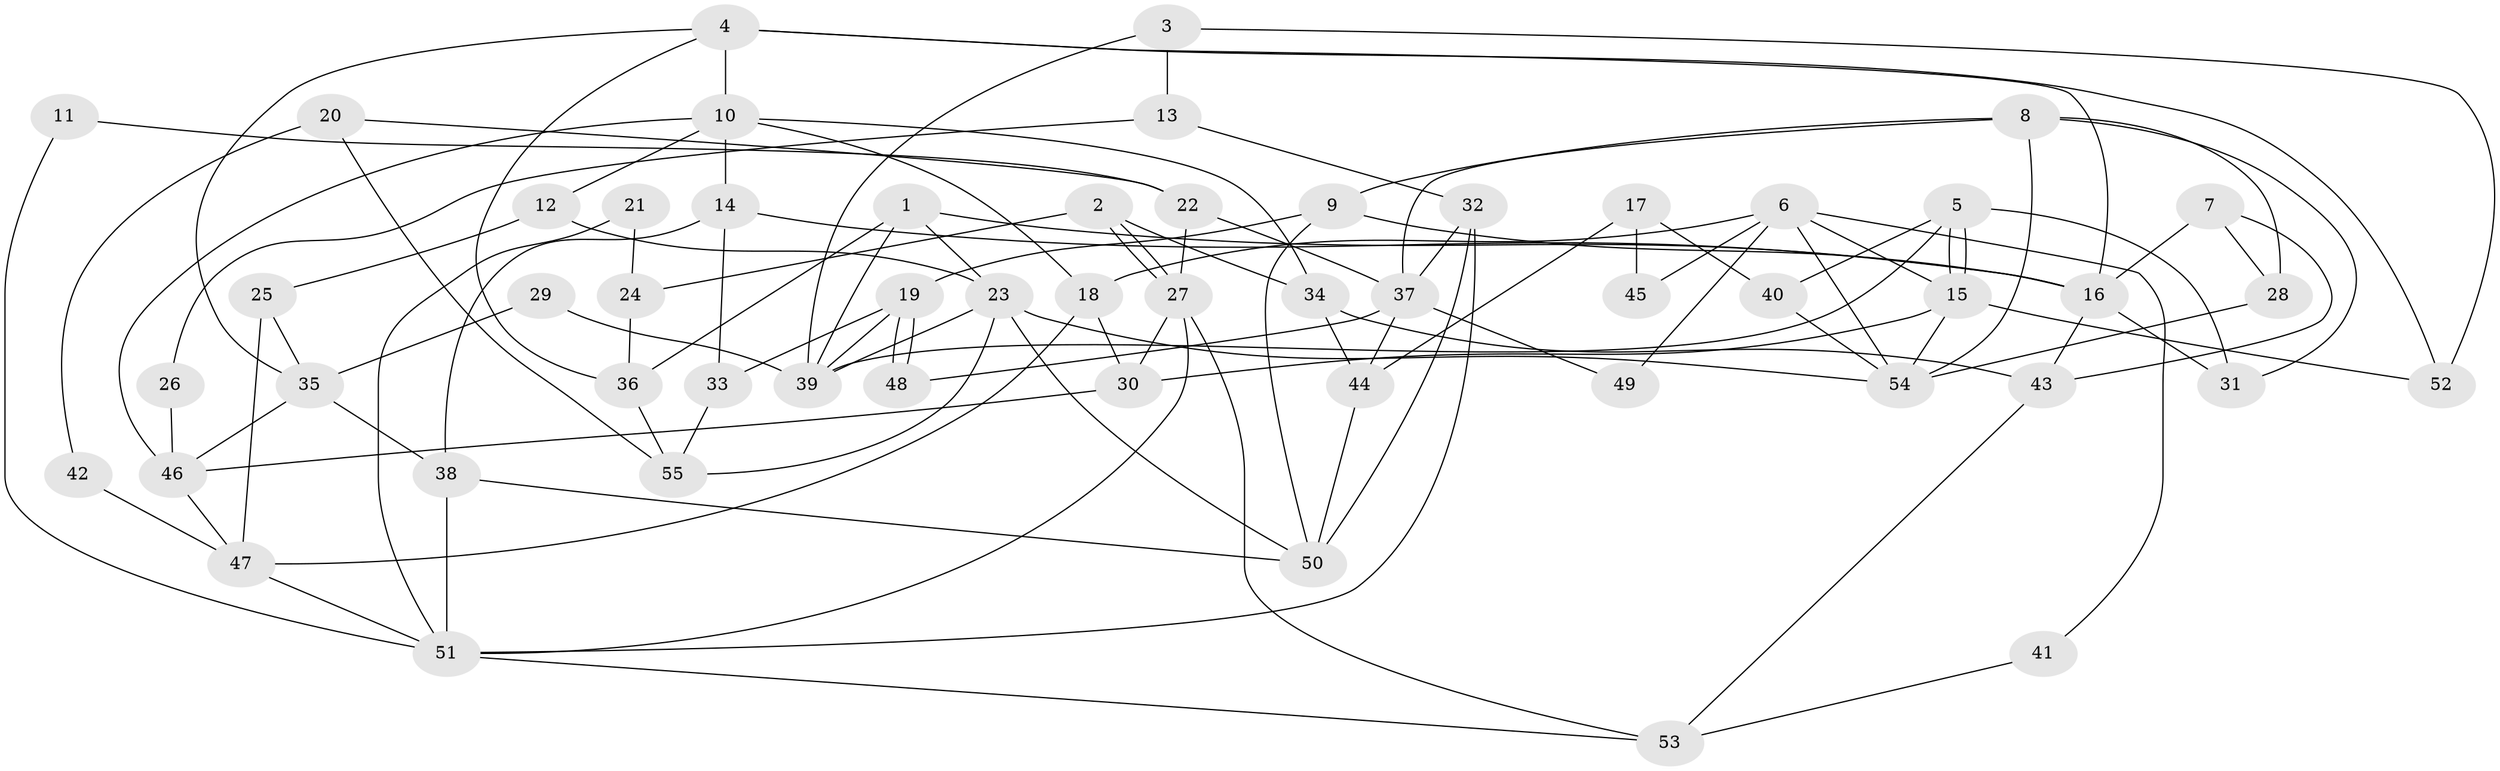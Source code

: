 // coarse degree distribution, {5: 0.18181818181818182, 2: 0.18181818181818182, 3: 0.21212121212121213, 8: 0.06060606060606061, 4: 0.18181818181818182, 6: 0.15151515151515152, 7: 0.030303030303030304}
// Generated by graph-tools (version 1.1) at 2025/53/03/04/25 21:53:11]
// undirected, 55 vertices, 110 edges
graph export_dot {
graph [start="1"]
  node [color=gray90,style=filled];
  1;
  2;
  3;
  4;
  5;
  6;
  7;
  8;
  9;
  10;
  11;
  12;
  13;
  14;
  15;
  16;
  17;
  18;
  19;
  20;
  21;
  22;
  23;
  24;
  25;
  26;
  27;
  28;
  29;
  30;
  31;
  32;
  33;
  34;
  35;
  36;
  37;
  38;
  39;
  40;
  41;
  42;
  43;
  44;
  45;
  46;
  47;
  48;
  49;
  50;
  51;
  52;
  53;
  54;
  55;
  1 -- 16;
  1 -- 39;
  1 -- 23;
  1 -- 36;
  2 -- 27;
  2 -- 27;
  2 -- 34;
  2 -- 24;
  3 -- 39;
  3 -- 52;
  3 -- 13;
  4 -- 35;
  4 -- 16;
  4 -- 10;
  4 -- 36;
  4 -- 52;
  5 -- 39;
  5 -- 15;
  5 -- 15;
  5 -- 31;
  5 -- 40;
  6 -- 15;
  6 -- 54;
  6 -- 18;
  6 -- 41;
  6 -- 45;
  6 -- 49;
  7 -- 16;
  7 -- 43;
  7 -- 28;
  8 -- 54;
  8 -- 9;
  8 -- 28;
  8 -- 31;
  8 -- 37;
  9 -- 19;
  9 -- 50;
  9 -- 16;
  10 -- 18;
  10 -- 12;
  10 -- 14;
  10 -- 34;
  10 -- 46;
  11 -- 22;
  11 -- 51;
  12 -- 23;
  12 -- 25;
  13 -- 32;
  13 -- 26;
  14 -- 16;
  14 -- 33;
  14 -- 38;
  15 -- 30;
  15 -- 52;
  15 -- 54;
  16 -- 31;
  16 -- 43;
  17 -- 44;
  17 -- 40;
  17 -- 45;
  18 -- 47;
  18 -- 30;
  19 -- 33;
  19 -- 48;
  19 -- 48;
  19 -- 39;
  20 -- 22;
  20 -- 55;
  20 -- 42;
  21 -- 51;
  21 -- 24;
  22 -- 37;
  22 -- 27;
  23 -- 54;
  23 -- 39;
  23 -- 50;
  23 -- 55;
  24 -- 36;
  25 -- 35;
  25 -- 47;
  26 -- 46;
  27 -- 51;
  27 -- 30;
  27 -- 53;
  28 -- 54;
  29 -- 35;
  29 -- 39;
  30 -- 46;
  32 -- 51;
  32 -- 37;
  32 -- 50;
  33 -- 55;
  34 -- 43;
  34 -- 44;
  35 -- 46;
  35 -- 38;
  36 -- 55;
  37 -- 44;
  37 -- 48;
  37 -- 49;
  38 -- 50;
  38 -- 51;
  40 -- 54;
  41 -- 53;
  42 -- 47;
  43 -- 53;
  44 -- 50;
  46 -- 47;
  47 -- 51;
  51 -- 53;
}
